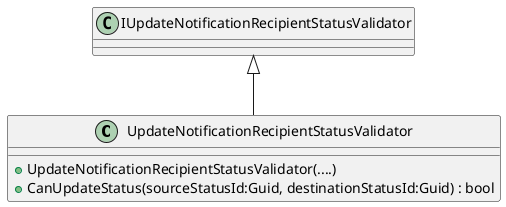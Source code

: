 @startuml
class UpdateNotificationRecipientStatusValidator {
'    + UpdateNotificationRecipientStatusValidator(enumTypeItemRepository:IEnumTypeItemRepository)
    + UpdateNotificationRecipientStatusValidator(....)
    + CanUpdateStatus(sourceStatusId:Guid, destinationStatusId:Guid) : bool
}
IUpdateNotificationRecipientStatusValidator <|-- UpdateNotificationRecipientStatusValidator
@enduml
